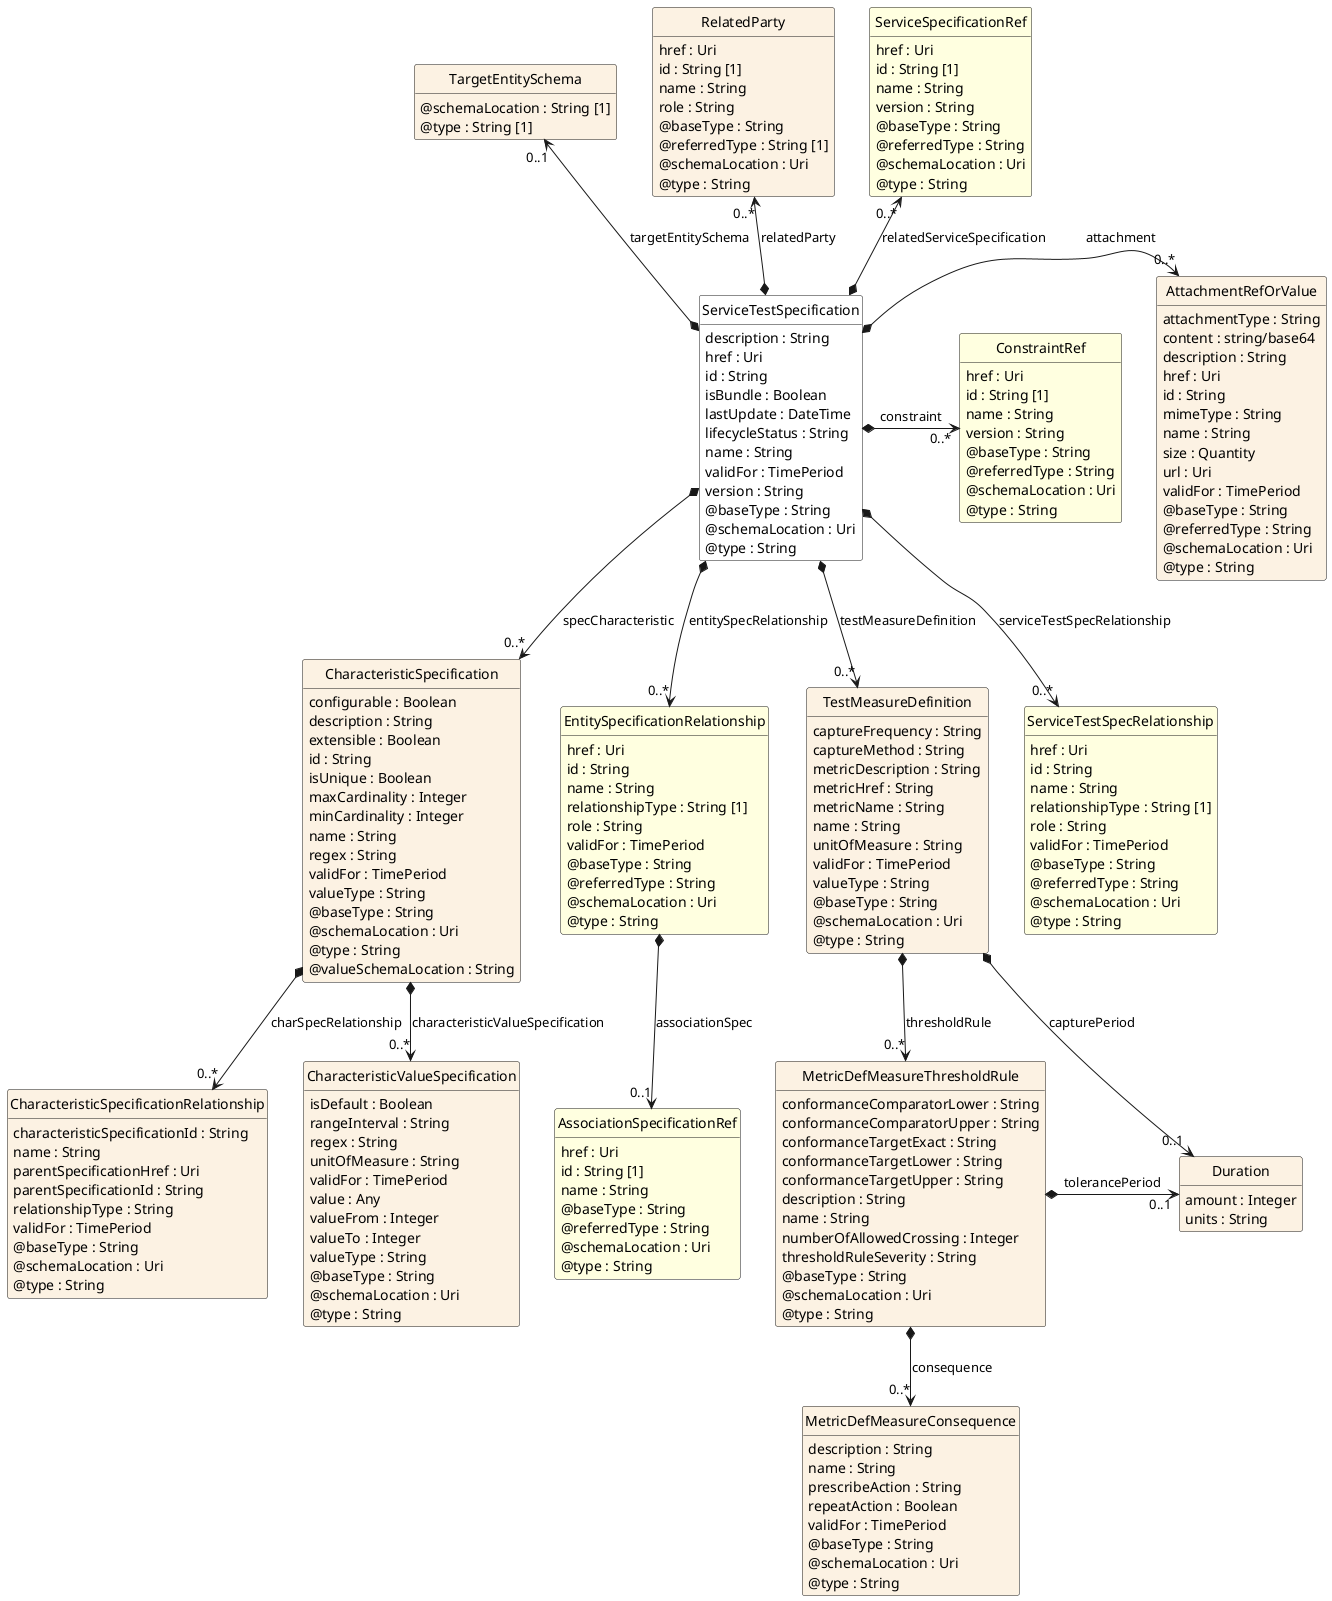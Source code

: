 @startuml
hide circle
hide methods
hide stereotype
show <<Enumeration>> stereotype
skinparam class {
   BackgroundColor<<Enumeration>> #E6F5F7
   BackgroundColor<<Ref>> #FFFFE0
   BackgroundColor<<Pivot>> #FFFFFFF
   BackgroundColor<<SimpleType>> #E2F0DA
   BackgroundColor #FCF2E3
}

class ServiceTestSpecification <<Pivot>> {
    description : String
    href : Uri
    id : String
    isBundle : Boolean
    lastUpdate : DateTime
    lifecycleStatus : String
    name : String
    validFor : TimePeriod
    version : String
    @baseType : String
    @schemaLocation : Uri
    @type : String
}

class TargetEntitySchema  {
    @schemaLocation : String [1]
    @type : String [1]
}

class CharacteristicSpecification  {
    configurable : Boolean
    description : String
    extensible : Boolean
    id : String
    isUnique : Boolean
    maxCardinality : Integer
    minCardinality : Integer
    name : String
    regex : String
    validFor : TimePeriod
    valueType : String
    @baseType : String
    @schemaLocation : Uri
    @type : String
    @valueSchemaLocation : String
}

class CharacteristicSpecificationRelationship  {
    characteristicSpecificationId : String
    name : String
    parentSpecificationHref : Uri
    parentSpecificationId : String
    relationshipType : String
    validFor : TimePeriod
    @baseType : String
    @schemaLocation : Uri
    @type : String
}

class CharacteristicValueSpecification  {
    isDefault : Boolean
    rangeInterval : String
    regex : String
    unitOfMeasure : String
    validFor : TimePeriod
    value : Any
    valueFrom : Integer
    valueTo : Integer
    valueType : String
    @baseType : String
    @schemaLocation : Uri
    @type : String
}

class EntitySpecificationRelationship  <<Ref>> {
    href : Uri
    id : String
    name : String
    relationshipType : String [1]
    role : String
    validFor : TimePeriod
    @baseType : String
    @referredType : String
    @schemaLocation : Uri
    @type : String
}

class AssociationSpecificationRef  <<Ref>> {
    href : Uri
    id : String [1]
    name : String
    @baseType : String
    @referredType : String
    @schemaLocation : Uri
    @type : String
}

class RelatedParty  {
    href : Uri
    id : String [1]
    name : String
    role : String
    @baseType : String
    @referredType : String [1]
    @schemaLocation : Uri
    @type : String
}

class ServiceSpecificationRef  <<Ref>> {
    href : Uri
    id : String [1]
    name : String
    version : String
    @baseType : String
    @referredType : String
    @schemaLocation : Uri
    @type : String
}

class AttachmentRefOrValue  {
    attachmentType : String
    content : string/base64
    description : String
    href : Uri
    id : String
    mimeType : String
    name : String
    size : Quantity
    url : Uri
    validFor : TimePeriod
    @baseType : String
    @referredType : String
    @schemaLocation : Uri
    @type : String
}

class TestMeasureDefinition  {
    captureFrequency : String
    captureMethod : String
    metricDescription : String
    metricHref : String
    metricName : String
    name : String
    unitOfMeasure : String
    validFor : TimePeriod
    valueType : String
    @baseType : String
    @schemaLocation : Uri
    @type : String
}

class Duration  {
    amount : Integer
    units : String
}

class MetricDefMeasureThresholdRule  {
    conformanceComparatorLower : String
    conformanceComparatorUpper : String
    conformanceTargetExact : String
    conformanceTargetLower : String
    conformanceTargetUpper : String
    description : String
    name : String
    numberOfAllowedCrossing : Integer
    thresholdRuleSeverity : String
    @baseType : String
    @schemaLocation : Uri
    @type : String
}

class MetricDefMeasureConsequence  {
    description : String
    name : String
    prescribeAction : String
    repeatAction : Boolean
    validFor : TimePeriod
    @baseType : String
    @schemaLocation : Uri
    @type : String
}

class ServiceTestSpecRelationship  <<Ref>> {
    href : Uri
    id : String
    name : String
    relationshipType : String [1]
    role : String
    validFor : TimePeriod
    @baseType : String
    @referredType : String
    @schemaLocation : Uri
    @type : String
}

class ConstraintRef  <<Ref>> {
    href : Uri
    id : String [1]
    name : String
    version : String
    @baseType : String
    @referredType : String
    @schemaLocation : Uri
    @type : String
}

ServiceTestSpecification *-->  "0..*" TestMeasureDefinition : testMeasureDefinition

TestMeasureDefinition *-->  "0..1" Duration : capturePeriod

TestMeasureDefinition *-->  "0..*" MetricDefMeasureThresholdRule : thresholdRule

MetricDefMeasureThresholdRule *-right-> "0..1" Duration : tolerancePeriod

AttachmentRefOrValue "0..*" <-left-* ServiceTestSpecification : attachment

ServiceTestSpecification *-right-> "0..*" ConstraintRef : constraint

RelatedParty "0..*" <--* ServiceTestSpecification : relatedParty

TargetEntitySchema "0..1" <--* ServiceTestSpecification : targetEntitySchema

ServiceSpecificationRef "0..*" <--* ServiceTestSpecification : relatedServiceSpecification

ServiceTestSpecification *-->  "0..*" ServiceTestSpecRelationship : serviceTestSpecRelationship

ServiceTestSpecification *-->  "0..*" EntitySpecificationRelationship : entitySpecRelationship

ServiceTestSpecification *-->  "0..*" CharacteristicSpecification : specCharacteristic

CharacteristicSpecification *-->  "0..*" CharacteristicSpecificationRelationship : charSpecRelationship

CharacteristicSpecification *-->  "0..*" CharacteristicValueSpecification : characteristicValueSpecification

MetricDefMeasureThresholdRule *-->  "0..*" MetricDefMeasureConsequence : consequence

EntitySpecificationRelationship *-->  "0..1" AssociationSpecificationRef : associationSpec

@enduml